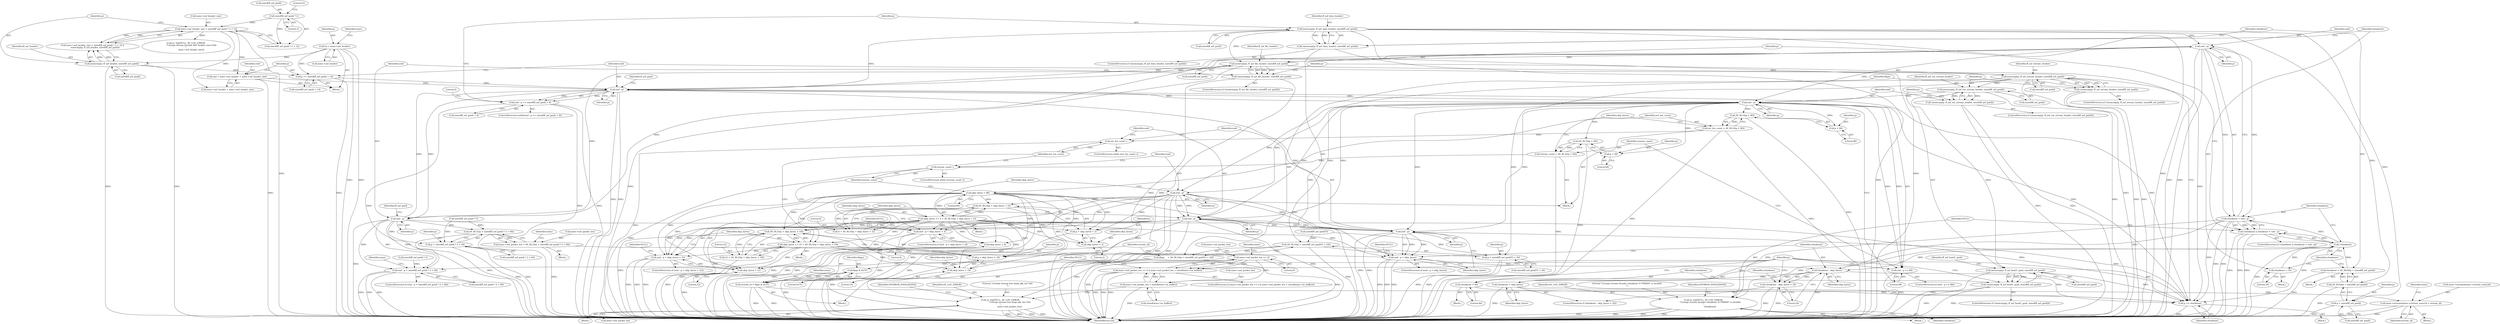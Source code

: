 digraph "0_FFmpeg_cced03dd667a5df6df8fd40d8de0bff477ee02e8@API" {
"1000175" [label="(Call,memcmp(p, ff_asf_data_header, sizeof(ff_asf_guid)))"];
"1000164" [label="(Call,end - p)"];
"1000375" [label="(Call,end - p)"];
"1000199" [label="(Call,end - p)"];
"1000175" [label="(Call,memcmp(p, ff_asf_data_header, sizeof(ff_asf_guid)))"];
"1000367" [label="(Call,memcmp(p, ff_asf_ext_stream_header, sizeof(ff_asf_guid)))"];
"1000271" [label="(Call,memcmp(p, ff_asf_stream_header, sizeof(ff_asf_guid)))"];
"1000212" [label="(Call,memcmp(p, ff_asf_file_header, sizeof(ff_asf_guid)))"];
"1000220" [label="(Call,end - p)"];
"1000458" [label="(Call,end - p)"];
"1000404" [label="(Call,end - p)"];
"1000433" [label="(Call,end - p)"];
"1000147" [label="(Call,end = mms->asf_header + mms->asf_header_size)"];
"1000122" [label="(Call,mms->asf_header_size < sizeof(ff_asf_guid) * 2 + 22)"];
"1000127" [label="(Call,sizeof(ff_asf_guid) * 2)"];
"1000156" [label="(Call,p += sizeof(ff_asf_guid) + 14)"];
"1000107" [label="(Call,*p = mms->asf_header)"];
"1000132" [label="(Call,memcmp(p, ff_asf_header, sizeof(ff_asf_guid)))"];
"1000490" [label="(Call,p += chunksize)"];
"1000471" [label="(Call,chunksize - skip_bytes)"];
"1000195" [label="(Call,!chunksize)"];
"1000181" [label="(Call,chunksize = 50)"];
"1000186" [label="(Call,chunksize = AV_RL64(p + sizeof(ff_asf_guid)))"];
"1000188" [label="(Call,AV_RL64(p + sizeof(ff_asf_guid)))"];
"1000197" [label="(Call,chunksize > end - p)"];
"1000457" [label="(Call,end - p < skip_bytes)"];
"1000395" [label="(Call,skip_bytes = 88)"];
"1000446" [label="(Call,skip_bytes += 22 + AV_RL32(p + skip_bytes + 18))"];
"1000450" [label="(Call,AV_RL32(p + skip_bytes + 18))"];
"1000417" [label="(Call,skip_bytes += 4 + AV_RL16(p + skip_bytes + 2))"];
"1000421" [label="(Call,AV_RL16(p + skip_bytes + 2))"];
"1000487" [label="(Call,chunksize = 46)"];
"1000475" [label="(Call,chunksize = skip_bytes)"];
"1000481" [label="(Call,memcmp(p, ff_asf_head1_guid, sizeof(ff_asf_guid)))"];
"1000174" [label="(Call,!memcmp(p, ff_asf_data_header, sizeof(ff_asf_guid)))"];
"1000194" [label="(Call,!chunksize || chunksize > end - p)"];
"1000203" [label="(Call,av_log(NULL, AV_LOG_ERROR,\n                   \"Corrupt stream (header chunksize %\"PRId64\" is invalid)\n\",\n                   chunksize))"];
"1000470" [label="(Call,chunksize - skip_bytes > 24)"];
"1000163" [label="(Call,end - p >= sizeof(ff_asf_guid) + 8)"];
"1000189" [label="(Call,p + sizeof(ff_asf_guid))"];
"1000211" [label="(Call,!memcmp(p, ff_asf_file_header, sizeof(ff_asf_guid)))"];
"1000219" [label="(Call,end - p > sizeof(ff_asf_guid) * 2 + 68)"];
"1000234" [label="(Call,AV_RL32(p + sizeof(ff_asf_guid) * 2 + 64))"];
"1000230" [label="(Call,mms->asf_packet_len = AV_RL32(p + sizeof(ff_asf_guid) * 2 + 64))"];
"1000245" [label="(Call,mms->asf_packet_len <= 0)"];
"1000244" [label="(Call,mms->asf_packet_len <= 0 || mms->asf_packet_len > sizeof(mms->in_buffer))"];
"1000250" [label="(Call,mms->asf_packet_len > sizeof(mms->in_buffer))"];
"1000259" [label="(Call,av_log(NULL, AV_LOG_ERROR,\n                           \"Corrupt stream (too large pkt_len %d)\n\",\n                           mms->asf_packet_len))"];
"1000235" [label="(Call,p + sizeof(ff_asf_guid) * 2 + 64)"];
"1000270" [label="(Call,!memcmp(p, ff_asf_stream_header, sizeof(ff_asf_guid)))"];
"1000279" [label="(Call,AV_RL16(p + sizeof(ff_asf_guid)*3 + 24))"];
"1000277" [label="(Call,flags     = AV_RL16(p + sizeof(ff_asf_guid)*3 + 24))"];
"1000290" [label="(Call,flags & 0x7F)"];
"1000288" [label="(Call,stream_id = flags & 0x7F)"];
"1000341" [label="(Call,mms->streams[mms->stream_num].id = stream_id)"];
"1000280" [label="(Call,p + sizeof(ff_asf_guid)*3 + 24)"];
"1000366" [label="(Call,!memcmp(p, ff_asf_ext_stream_header, sizeof(ff_asf_guid)))"];
"1000374" [label="(Call,end - p >= 88)"];
"1000383" [label="(Call,AV_RL16(p + 84))"];
"1000381" [label="(Call,stream_count = AV_RL16(p + 84))"];
"1000399" [label="(Call,stream_count--)"];
"1000384" [label="(Call,p + 84)"];
"1000390" [label="(Call,AV_RL16(p + 86))"];
"1000388" [label="(Call,ext_len_count = AV_RL16(p + 86))"];
"1000428" [label="(Call,ext_len_count--)"];
"1000391" [label="(Call,p + 86)"];
"1000403" [label="(Call,end - p < skip_bytes + 4)"];
"1000407" [label="(Call,skip_bytes + 4)"];
"1000422" [label="(Call,p + skip_bytes + 2)"];
"1000424" [label="(Call,skip_bytes + 2)"];
"1000432" [label="(Call,end - p < skip_bytes + 22)"];
"1000436" [label="(Call,skip_bytes + 22)"];
"1000448" [label="(Call,22 + AV_RL32(p + skip_bytes + 18))"];
"1000451" [label="(Call,p + skip_bytes + 18)"];
"1000453" [label="(Call,skip_bytes + 18)"];
"1000419" [label="(Call,4 + AV_RL16(p + skip_bytes + 2))"];
"1000480" [label="(Call,!memcmp(p, ff_asf_head1_guid, sizeof(ff_asf_guid)))"];
"1000292" [label="(Literal,0x7F)"];
"1000182" [label="(Identifier,chunksize)"];
"1000385" [label="(Identifier,p)"];
"1000486" [label="(Block,)"];
"1000243" [label="(ControlStructure,if (mms->asf_packet_len <= 0 || mms->asf_packet_len > sizeof(mms->in_buffer)))"];
"1000128" [label="(Call,sizeof(ff_asf_guid))"];
"1000220" [label="(Call,end - p)"];
"1000464" [label="(Identifier,NULL)"];
"1000258" [label="(Block,)"];
"1000186" [label="(Call,chunksize = AV_RL64(p + sizeof(ff_asf_guid)))"];
"1000273" [label="(Identifier,ff_asf_stream_header)"];
"1000232" [label="(Identifier,mms)"];
"1000422" [label="(Call,p + skip_bytes + 2)"];
"1000212" [label="(Call,memcmp(p, ff_asf_file_header, sizeof(ff_asf_guid)))"];
"1000270" [label="(Call,!memcmp(p, ff_asf_stream_header, sizeof(ff_asf_guid)))"];
"1000386" [label="(Literal,84)"];
"1000487" [label="(Call,chunksize = 46)"];
"1000373" [label="(ControlStructure,if (end - p >= 88))"];
"1000381" [label="(Call,stream_count = AV_RL16(p + 84))"];
"1000117" [label="(Identifier,mms)"];
"1000213" [label="(Identifier,p)"];
"1000277" [label="(Call,flags     = AV_RL16(p + sizeof(ff_asf_guid)*3 + 24))"];
"1000181" [label="(Call,chunksize = 50)"];
"1000210" [label="(ControlStructure,if (!memcmp(p, ff_asf_file_header, sizeof(ff_asf_guid))))"];
"1000219" [label="(Call,end - p > sizeof(ff_asf_guid) * 2 + 68)"];
"1000156" [label="(Call,p += sizeof(ff_asf_guid) + 14)"];
"1000271" [label="(Call,memcmp(p, ff_asf_stream_header, sizeof(ff_asf_guid)))"];
"1000290" [label="(Call,flags & 0x7F)"];
"1000494" [label="(Literal,0)"];
"1000479" [label="(ControlStructure,if (!memcmp(p, ff_asf_head1_guid, sizeof(ff_asf_guid))))"];
"1000390" [label="(Call,AV_RL16(p + 86))"];
"1000404" [label="(Call,end - p)"];
"1000211" [label="(Call,!memcmp(p, ff_asf_file_header, sizeof(ff_asf_guid)))"];
"1000460" [label="(Identifier,p)"];
"1000441" [label="(Identifier,NULL)"];
"1000178" [label="(Call,sizeof(ff_asf_guid))"];
"1000402" [label="(ControlStructure,if (end - p < skip_bytes + 4))"];
"1000461" [label="(Identifier,skip_bytes)"];
"1000162" [label="(ControlStructure,while(end - p >= sizeof(ff_asf_guid) + 8))"];
"1000470" [label="(Call,chunksize - skip_bytes > 24)"];
"1000426" [label="(Literal,2)"];
"1000195" [label="(Call,!chunksize)"];
"1000454" [label="(Identifier,skip_bytes)"];
"1000176" [label="(Identifier,p)"];
"1000132" [label="(Call,memcmp(p, ff_asf_header, sizeof(ff_asf_guid)))"];
"1000447" [label="(Identifier,skip_bytes)"];
"1000234" [label="(Call,AV_RL32(p + sizeof(ff_asf_guid) * 2 + 64))"];
"1000209" [label="(Identifier,AVERROR_INVALIDDATA)"];
"1000431" [label="(ControlStructure,if (end - p < skip_bytes + 22))"];
"1000395" [label="(Call,skip_bytes = 88)"];
"1000484" [label="(Call,sizeof(ff_asf_guid))"];
"1000379" [label="(Block,)"];
"1000236" [label="(Identifier,p)"];
"1000123" [label="(Call,mms->asf_header_size)"];
"1000456" [label="(ControlStructure,if (end - p < skip_bytes))"];
"1000126" [label="(Call,sizeof(ff_asf_guid) * 2 + 22)"];
"1000247" [label="(Identifier,mms)"];
"1000495" [label="(MethodReturn,int)"];
"1000401" [label="(Block,)"];
"1000473" [label="(Identifier,skip_bytes)"];
"1000177" [label="(Identifier,ff_asf_data_header)"];
"1000367" [label="(Call,memcmp(p, ff_asf_ext_stream_header, sizeof(ff_asf_guid)))"];
"1000446" [label="(Call,skip_bytes += 22 + AV_RL32(p + skip_bytes + 18))"];
"1000252" [label="(Identifier,mms)"];
"1000291" [label="(Identifier,flags)"];
"1000167" [label="(Call,sizeof(ff_asf_guid) + 8)"];
"1000297" [label="(Identifier,mms)"];
"1000215" [label="(Call,sizeof(ff_asf_guid))"];
"1000483" [label="(Identifier,ff_asf_head1_guid)"];
"1000398" [label="(ControlStructure,while (stream_count--))"];
"1000205" [label="(Identifier,AV_LOG_ERROR)"];
"1000206" [label="(Literal,\"Corrupt stream (header chunksize %\"PRId64\" is invalid)\n\")"];
"1000458" [label="(Call,end - p)"];
"1000109" [label="(Call,mms->asf_header)"];
"1000171" [label="(Block,)"];
"1000189" [label="(Call,p + sizeof(ff_asf_guid))"];
"1000453" [label="(Call,skip_bytes + 18)"];
"1000251" [label="(Call,mms->asf_packet_len)"];
"1000432" [label="(Call,end - p < skip_bytes + 22)"];
"1000406" [label="(Identifier,p)"];
"1000164" [label="(Call,end - p)"];
"1000457" [label="(Call,end - p < skip_bytes)"];
"1000169" [label="(Identifier,ff_asf_guid)"];
"1000492" [label="(Identifier,chunksize)"];
"1000200" [label="(Identifier,end)"];
"1000488" [label="(Identifier,chunksize)"];
"1000477" [label="(Identifier,skip_bytes)"];
"1000245" [label="(Call,mms->asf_packet_len <= 0)"];
"1000375" [label="(Call,end - p)"];
"1000452" [label="(Identifier,p)"];
"1000341" [label="(Call,mms->streams[mms->stream_num].id = stream_id)"];
"1000489" [label="(Literal,46)"];
"1000433" [label="(Call,end - p)"];
"1000423" [label="(Identifier,p)"];
"1000451" [label="(Call,p + skip_bytes + 18)"];
"1000407" [label="(Call,skip_bytes + 4)"];
"1000428" [label="(Call,ext_len_count--)"];
"1000149" [label="(Call,mms->asf_header + mms->asf_header_size)"];
"1000400" [label="(Identifier,stream_count)"];
"1000244" [label="(Call,mms->asf_packet_len <= 0 || mms->asf_packet_len > sizeof(mms->in_buffer))"];
"1000383" [label="(Call,AV_RL16(p + 84))"];
"1000272" [label="(Identifier,p)"];
"1000226" [label="(Identifier,ff_asf_guid)"];
"1000263" [label="(Call,mms->asf_packet_len)"];
"1000365" [label="(ControlStructure,if (!memcmp(p, ff_asf_ext_stream_header, sizeof(ff_asf_guid))))"];
"1000288" [label="(Call,stream_id = flags & 0x7F)"];
"1000438" [label="(Literal,22)"];
"1000260" [label="(Identifier,NULL)"];
"1000231" [label="(Call,mms->asf_packet_len)"];
"1000405" [label="(Identifier,end)"];
"1000378" [label="(Literal,88)"];
"1000351" [label="(Identifier,stream_id)"];
"1000425" [label="(Identifier,skip_bytes)"];
"1000436" [label="(Call,skip_bytes + 22)"];
"1000279" [label="(Call,AV_RL16(p + sizeof(ff_asf_guid)*3 + 24))"];
"1000482" [label="(Identifier,p)"];
"1000175" [label="(Call,memcmp(p, ff_asf_data_header, sizeof(ff_asf_guid)))"];
"1000370" [label="(Call,sizeof(ff_asf_guid))"];
"1000250" [label="(Call,mms->asf_packet_len > sizeof(mms->in_buffer))"];
"1000437" [label="(Identifier,skip_bytes)"];
"1000224" [label="(Call,sizeof(ff_asf_guid) * 2)"];
"1000490" [label="(Call,p += chunksize)"];
"1000427" [label="(ControlStructure,while (ext_len_count--))"];
"1000491" [label="(Identifier,p)"];
"1000475" [label="(Call,chunksize = skip_bytes)"];
"1000122" [label="(Call,mms->asf_header_size < sizeof(ff_asf_guid) * 2 + 22)"];
"1000281" [label="(Identifier,p)"];
"1000130" [label="(Literal,2)"];
"1000222" [label="(Identifier,p)"];
"1000448" [label="(Call,22 + AV_RL32(p + skip_bytes + 18))"];
"1000249" [label="(Literal,0)"];
"1000157" [label="(Identifier,p)"];
"1000204" [label="(Identifier,NULL)"];
"1000190" [label="(Identifier,p)"];
"1000474" [label="(Literal,24)"];
"1000480" [label="(Call,!memcmp(p, ff_asf_head1_guid, sizeof(ff_asf_guid)))"];
"1000148" [label="(Identifier,end)"];
"1000147" [label="(Call,end = mms->asf_header + mms->asf_header_size)"];
"1000108" [label="(Identifier,p)"];
"1000289" [label="(Identifier,stream_id)"];
"1000354" [label="(Identifier,mms)"];
"1000449" [label="(Literal,22)"];
"1000230" [label="(Call,mms->asf_packet_len = AV_RL32(p + sizeof(ff_asf_guid) * 2 + 64))"];
"1000376" [label="(Identifier,end)"];
"1000183" [label="(Literal,50)"];
"1000393" [label="(Literal,86)"];
"1000409" [label="(Literal,4)"];
"1000133" [label="(Identifier,p)"];
"1000131" [label="(Literal,22)"];
"1000107" [label="(Call,*p = mms->asf_header)"];
"1000127" [label="(Call,sizeof(ff_asf_guid) * 2)"];
"1000421" [label="(Call,AV_RL16(p + skip_bytes + 2))"];
"1000476" [label="(Identifier,chunksize)"];
"1000282" [label="(Call,sizeof(ff_asf_guid)*3 + 24)"];
"1000269" [label="(ControlStructure,if (!memcmp(p, ff_asf_stream_header, sizeof(ff_asf_guid))))"];
"1000283" [label="(Call,sizeof(ff_asf_guid)*3)"];
"1000368" [label="(Identifier,p)"];
"1000274" [label="(Call,sizeof(ff_asf_guid))"];
"1000280" [label="(Call,p + sizeof(ff_asf_guid)*3 + 24)"];
"1000174" [label="(Call,!memcmp(p, ff_asf_data_header, sizeof(ff_asf_guid)))"];
"1000408" [label="(Identifier,skip_bytes)"];
"1000134" [label="(Identifier,ff_asf_header)"];
"1000276" [label="(Block,)"];
"1000420" [label="(Literal,4)"];
"1000417" [label="(Call,skip_bytes += 4 + AV_RL16(p + skip_bytes + 2))"];
"1000105" [label="(Block,)"];
"1000259" [label="(Call,av_log(NULL, AV_LOG_ERROR,\n                           \"Corrupt stream (too large pkt_len %d)\n\",\n                           mms->asf_packet_len))"];
"1000158" [label="(Call,sizeof(ff_asf_guid) + 14)"];
"1000262" [label="(Literal,\"Corrupt stream (too large pkt_len %d)\n\")"];
"1000403" [label="(Call,end - p < skip_bytes + 4)"];
"1000389" [label="(Identifier,ext_len_count)"];
"1000121" [label="(Call,mms->asf_header_size < sizeof(ff_asf_guid) * 2 + 22 ||\n        memcmp(p, ff_asf_header, sizeof(ff_asf_guid)))"];
"1000384" [label="(Call,p + 84)"];
"1000342" [label="(Call,mms->streams[mms->stream_num].id)"];
"1000392" [label="(Identifier,p)"];
"1000369" [label="(Identifier,ff_asf_ext_stream_header)"];
"1000254" [label="(Call,sizeof(mms->in_buffer))"];
"1000481" [label="(Call,memcmp(p, ff_asf_head1_guid, sizeof(ff_asf_guid)))"];
"1000278" [label="(Identifier,flags)"];
"1000197" [label="(Call,chunksize > end - p)"];
"1000166" [label="(Identifier,p)"];
"1000388" [label="(Call,ext_len_count = AV_RL16(p + 86))"];
"1000188" [label="(Call,AV_RL64(p + sizeof(ff_asf_guid)))"];
"1000382" [label="(Identifier,stream_count)"];
"1000198" [label="(Identifier,chunksize)"];
"1000196" [label="(Identifier,chunksize)"];
"1000374" [label="(Call,end - p >= 88)"];
"1000221" [label="(Identifier,end)"];
"1000246" [label="(Call,mms->asf_packet_len)"];
"1000267" [label="(Identifier,AVERROR_INVALIDDATA)"];
"1000191" [label="(Call,sizeof(ff_asf_guid))"];
"1000424" [label="(Call,skip_bytes + 2)"];
"1000223" [label="(Call,sizeof(ff_asf_guid) * 2 + 68)"];
"1000194" [label="(Call,!chunksize || chunksize > end - p)"];
"1000180" [label="(Block,)"];
"1000165" [label="(Identifier,end)"];
"1000471" [label="(Call,chunksize - skip_bytes)"];
"1000418" [label="(Identifier,skip_bytes)"];
"1000138" [label="(Call,av_log(NULL, AV_LOG_ERROR,\n               \"Corrupt stream (invalid ASF header, size=%d)\n\",\n               mms->asf_header_size))"];
"1000214" [label="(Identifier,ff_asf_file_header)"];
"1000135" [label="(Call,sizeof(ff_asf_guid))"];
"1000203" [label="(Call,av_log(NULL, AV_LOG_ERROR,\n                   \"Corrupt stream (header chunksize %\"PRId64\" is invalid)\n\",\n                   chunksize))"];
"1000391" [label="(Call,p + 86)"];
"1000312" [label="(Block,)"];
"1000419" [label="(Call,4 + AV_RL16(p + skip_bytes + 2))"];
"1000396" [label="(Identifier,skip_bytes)"];
"1000237" [label="(Call,sizeof(ff_asf_guid) * 2 + 64)"];
"1000229" [label="(Block,)"];
"1000472" [label="(Identifier,chunksize)"];
"1000207" [label="(Identifier,chunksize)"];
"1000187" [label="(Identifier,chunksize)"];
"1000377" [label="(Identifier,p)"];
"1000429" [label="(Identifier,ext_len_count)"];
"1000163" [label="(Call,end - p >= sizeof(ff_asf_guid) + 8)"];
"1000235" [label="(Call,p + sizeof(ff_asf_guid) * 2 + 64)"];
"1000397" [label="(Literal,88)"];
"1000202" [label="(Block,)"];
"1000238" [label="(Call,sizeof(ff_asf_guid) * 2)"];
"1000434" [label="(Identifier,end)"];
"1000201" [label="(Identifier,p)"];
"1000450" [label="(Call,AV_RL32(p + skip_bytes + 18))"];
"1000399" [label="(Call,stream_count--)"];
"1000430" [label="(Block,)"];
"1000261" [label="(Identifier,AV_LOG_ERROR)"];
"1000469" [label="(ControlStructure,if (chunksize - skip_bytes > 24))"];
"1000412" [label="(Identifier,NULL)"];
"1000173" [label="(ControlStructure,if (!memcmp(p, ff_asf_data_header, sizeof(ff_asf_guid))))"];
"1000218" [label="(ControlStructure,if (end - p > sizeof(ff_asf_guid) * 2 + 68))"];
"1000455" [label="(Literal,18)"];
"1000459" [label="(Identifier,end)"];
"1000185" [label="(Block,)"];
"1000199" [label="(Call,end - p)"];
"1000193" [label="(ControlStructure,if (!chunksize || chunksize > end - p))"];
"1000435" [label="(Identifier,p)"];
"1000366" [label="(Call,!memcmp(p, ff_asf_ext_stream_header, sizeof(ff_asf_guid)))"];
"1000175" -> "1000174"  [label="AST: "];
"1000175" -> "1000178"  [label="CFG: "];
"1000176" -> "1000175"  [label="AST: "];
"1000177" -> "1000175"  [label="AST: "];
"1000178" -> "1000175"  [label="AST: "];
"1000174" -> "1000175"  [label="CFG: "];
"1000175" -> "1000495"  [label="DDG: "];
"1000175" -> "1000495"  [label="DDG: "];
"1000175" -> "1000174"  [label="DDG: "];
"1000175" -> "1000174"  [label="DDG: "];
"1000164" -> "1000175"  [label="DDG: "];
"1000175" -> "1000188"  [label="DDG: "];
"1000175" -> "1000189"  [label="DDG: "];
"1000175" -> "1000199"  [label="DDG: "];
"1000175" -> "1000212"  [label="DDG: "];
"1000164" -> "1000163"  [label="AST: "];
"1000164" -> "1000166"  [label="CFG: "];
"1000165" -> "1000164"  [label="AST: "];
"1000166" -> "1000164"  [label="AST: "];
"1000169" -> "1000164"  [label="CFG: "];
"1000164" -> "1000495"  [label="DDG: "];
"1000164" -> "1000495"  [label="DDG: "];
"1000164" -> "1000163"  [label="DDG: "];
"1000164" -> "1000163"  [label="DDG: "];
"1000375" -> "1000164"  [label="DDG: "];
"1000220" -> "1000164"  [label="DDG: "];
"1000458" -> "1000164"  [label="DDG: "];
"1000199" -> "1000164"  [label="DDG: "];
"1000147" -> "1000164"  [label="DDG: "];
"1000156" -> "1000164"  [label="DDG: "];
"1000490" -> "1000164"  [label="DDG: "];
"1000164" -> "1000199"  [label="DDG: "];
"1000164" -> "1000220"  [label="DDG: "];
"1000164" -> "1000375"  [label="DDG: "];
"1000375" -> "1000374"  [label="AST: "];
"1000375" -> "1000377"  [label="CFG: "];
"1000376" -> "1000375"  [label="AST: "];
"1000377" -> "1000375"  [label="AST: "];
"1000378" -> "1000375"  [label="CFG: "];
"1000375" -> "1000374"  [label="DDG: "];
"1000375" -> "1000374"  [label="DDG: "];
"1000199" -> "1000375"  [label="DDG: "];
"1000367" -> "1000375"  [label="DDG: "];
"1000375" -> "1000383"  [label="DDG: "];
"1000375" -> "1000384"  [label="DDG: "];
"1000375" -> "1000390"  [label="DDG: "];
"1000375" -> "1000391"  [label="DDG: "];
"1000375" -> "1000404"  [label="DDG: "];
"1000375" -> "1000404"  [label="DDG: "];
"1000375" -> "1000433"  [label="DDG: "];
"1000375" -> "1000433"  [label="DDG: "];
"1000375" -> "1000458"  [label="DDG: "];
"1000375" -> "1000458"  [label="DDG: "];
"1000375" -> "1000490"  [label="DDG: "];
"1000199" -> "1000197"  [label="AST: "];
"1000199" -> "1000201"  [label="CFG: "];
"1000200" -> "1000199"  [label="AST: "];
"1000201" -> "1000199"  [label="AST: "];
"1000197" -> "1000199"  [label="CFG: "];
"1000199" -> "1000495"  [label="DDG: "];
"1000199" -> "1000495"  [label="DDG: "];
"1000199" -> "1000197"  [label="DDG: "];
"1000199" -> "1000197"  [label="DDG: "];
"1000199" -> "1000212"  [label="DDG: "];
"1000199" -> "1000220"  [label="DDG: "];
"1000367" -> "1000366"  [label="AST: "];
"1000367" -> "1000370"  [label="CFG: "];
"1000368" -> "1000367"  [label="AST: "];
"1000369" -> "1000367"  [label="AST: "];
"1000370" -> "1000367"  [label="AST: "];
"1000366" -> "1000367"  [label="CFG: "];
"1000367" -> "1000495"  [label="DDG: "];
"1000367" -> "1000366"  [label="DDG: "];
"1000367" -> "1000366"  [label="DDG: "];
"1000271" -> "1000367"  [label="DDG: "];
"1000367" -> "1000481"  [label="DDG: "];
"1000271" -> "1000270"  [label="AST: "];
"1000271" -> "1000274"  [label="CFG: "];
"1000272" -> "1000271"  [label="AST: "];
"1000273" -> "1000271"  [label="AST: "];
"1000274" -> "1000271"  [label="AST: "];
"1000270" -> "1000271"  [label="CFG: "];
"1000271" -> "1000495"  [label="DDG: "];
"1000271" -> "1000270"  [label="DDG: "];
"1000271" -> "1000270"  [label="DDG: "];
"1000212" -> "1000271"  [label="DDG: "];
"1000271" -> "1000279"  [label="DDG: "];
"1000271" -> "1000280"  [label="DDG: "];
"1000271" -> "1000490"  [label="DDG: "];
"1000212" -> "1000211"  [label="AST: "];
"1000212" -> "1000215"  [label="CFG: "];
"1000213" -> "1000212"  [label="AST: "];
"1000214" -> "1000212"  [label="AST: "];
"1000215" -> "1000212"  [label="AST: "];
"1000211" -> "1000212"  [label="CFG: "];
"1000212" -> "1000495"  [label="DDG: "];
"1000212" -> "1000211"  [label="DDG: "];
"1000212" -> "1000211"  [label="DDG: "];
"1000212" -> "1000220"  [label="DDG: "];
"1000220" -> "1000219"  [label="AST: "];
"1000220" -> "1000222"  [label="CFG: "];
"1000221" -> "1000220"  [label="AST: "];
"1000222" -> "1000220"  [label="AST: "];
"1000226" -> "1000220"  [label="CFG: "];
"1000220" -> "1000495"  [label="DDG: "];
"1000220" -> "1000219"  [label="DDG: "];
"1000220" -> "1000219"  [label="DDG: "];
"1000220" -> "1000234"  [label="DDG: "];
"1000220" -> "1000235"  [label="DDG: "];
"1000220" -> "1000490"  [label="DDG: "];
"1000458" -> "1000457"  [label="AST: "];
"1000458" -> "1000460"  [label="CFG: "];
"1000459" -> "1000458"  [label="AST: "];
"1000460" -> "1000458"  [label="AST: "];
"1000461" -> "1000458"  [label="CFG: "];
"1000458" -> "1000495"  [label="DDG: "];
"1000458" -> "1000495"  [label="DDG: "];
"1000458" -> "1000457"  [label="DDG: "];
"1000458" -> "1000457"  [label="DDG: "];
"1000404" -> "1000458"  [label="DDG: "];
"1000404" -> "1000458"  [label="DDG: "];
"1000433" -> "1000458"  [label="DDG: "];
"1000433" -> "1000458"  [label="DDG: "];
"1000458" -> "1000490"  [label="DDG: "];
"1000404" -> "1000403"  [label="AST: "];
"1000404" -> "1000406"  [label="CFG: "];
"1000405" -> "1000404"  [label="AST: "];
"1000406" -> "1000404"  [label="AST: "];
"1000408" -> "1000404"  [label="CFG: "];
"1000404" -> "1000495"  [label="DDG: "];
"1000404" -> "1000495"  [label="DDG: "];
"1000404" -> "1000403"  [label="DDG: "];
"1000404" -> "1000403"  [label="DDG: "];
"1000404" -> "1000421"  [label="DDG: "];
"1000404" -> "1000422"  [label="DDG: "];
"1000404" -> "1000433"  [label="DDG: "];
"1000404" -> "1000433"  [label="DDG: "];
"1000433" -> "1000432"  [label="AST: "];
"1000433" -> "1000435"  [label="CFG: "];
"1000434" -> "1000433"  [label="AST: "];
"1000435" -> "1000433"  [label="AST: "];
"1000437" -> "1000433"  [label="CFG: "];
"1000433" -> "1000495"  [label="DDG: "];
"1000433" -> "1000495"  [label="DDG: "];
"1000433" -> "1000432"  [label="DDG: "];
"1000433" -> "1000432"  [label="DDG: "];
"1000433" -> "1000450"  [label="DDG: "];
"1000433" -> "1000451"  [label="DDG: "];
"1000147" -> "1000105"  [label="AST: "];
"1000147" -> "1000149"  [label="CFG: "];
"1000148" -> "1000147"  [label="AST: "];
"1000149" -> "1000147"  [label="AST: "];
"1000157" -> "1000147"  [label="CFG: "];
"1000147" -> "1000495"  [label="DDG: "];
"1000122" -> "1000147"  [label="DDG: "];
"1000122" -> "1000121"  [label="AST: "];
"1000122" -> "1000126"  [label="CFG: "];
"1000123" -> "1000122"  [label="AST: "];
"1000126" -> "1000122"  [label="AST: "];
"1000133" -> "1000122"  [label="CFG: "];
"1000121" -> "1000122"  [label="CFG: "];
"1000122" -> "1000495"  [label="DDG: "];
"1000122" -> "1000121"  [label="DDG: "];
"1000122" -> "1000121"  [label="DDG: "];
"1000127" -> "1000122"  [label="DDG: "];
"1000122" -> "1000138"  [label="DDG: "];
"1000122" -> "1000149"  [label="DDG: "];
"1000127" -> "1000126"  [label="AST: "];
"1000127" -> "1000130"  [label="CFG: "];
"1000128" -> "1000127"  [label="AST: "];
"1000130" -> "1000127"  [label="AST: "];
"1000131" -> "1000127"  [label="CFG: "];
"1000127" -> "1000126"  [label="DDG: "];
"1000156" -> "1000105"  [label="AST: "];
"1000156" -> "1000158"  [label="CFG: "];
"1000157" -> "1000156"  [label="AST: "];
"1000158" -> "1000156"  [label="AST: "];
"1000165" -> "1000156"  [label="CFG: "];
"1000156" -> "1000495"  [label="DDG: "];
"1000107" -> "1000156"  [label="DDG: "];
"1000132" -> "1000156"  [label="DDG: "];
"1000107" -> "1000105"  [label="AST: "];
"1000107" -> "1000109"  [label="CFG: "];
"1000108" -> "1000107"  [label="AST: "];
"1000109" -> "1000107"  [label="AST: "];
"1000117" -> "1000107"  [label="CFG: "];
"1000107" -> "1000495"  [label="DDG: "];
"1000107" -> "1000495"  [label="DDG: "];
"1000107" -> "1000132"  [label="DDG: "];
"1000132" -> "1000121"  [label="AST: "];
"1000132" -> "1000135"  [label="CFG: "];
"1000133" -> "1000132"  [label="AST: "];
"1000134" -> "1000132"  [label="AST: "];
"1000135" -> "1000132"  [label="AST: "];
"1000121" -> "1000132"  [label="CFG: "];
"1000132" -> "1000495"  [label="DDG: "];
"1000132" -> "1000495"  [label="DDG: "];
"1000132" -> "1000121"  [label="DDG: "];
"1000132" -> "1000121"  [label="DDG: "];
"1000490" -> "1000171"  [label="AST: "];
"1000490" -> "1000492"  [label="CFG: "];
"1000491" -> "1000490"  [label="AST: "];
"1000492" -> "1000490"  [label="AST: "];
"1000165" -> "1000490"  [label="CFG: "];
"1000490" -> "1000495"  [label="DDG: "];
"1000471" -> "1000490"  [label="DDG: "];
"1000487" -> "1000490"  [label="DDG: "];
"1000475" -> "1000490"  [label="DDG: "];
"1000195" -> "1000490"  [label="DDG: "];
"1000197" -> "1000490"  [label="DDG: "];
"1000481" -> "1000490"  [label="DDG: "];
"1000471" -> "1000470"  [label="AST: "];
"1000471" -> "1000473"  [label="CFG: "];
"1000472" -> "1000471"  [label="AST: "];
"1000473" -> "1000471"  [label="AST: "];
"1000474" -> "1000471"  [label="CFG: "];
"1000471" -> "1000495"  [label="DDG: "];
"1000471" -> "1000470"  [label="DDG: "];
"1000471" -> "1000470"  [label="DDG: "];
"1000195" -> "1000471"  [label="DDG: "];
"1000197" -> "1000471"  [label="DDG: "];
"1000457" -> "1000471"  [label="DDG: "];
"1000471" -> "1000475"  [label="DDG: "];
"1000195" -> "1000194"  [label="AST: "];
"1000195" -> "1000196"  [label="CFG: "];
"1000196" -> "1000195"  [label="AST: "];
"1000198" -> "1000195"  [label="CFG: "];
"1000194" -> "1000195"  [label="CFG: "];
"1000195" -> "1000495"  [label="DDG: "];
"1000195" -> "1000194"  [label="DDG: "];
"1000181" -> "1000195"  [label="DDG: "];
"1000186" -> "1000195"  [label="DDG: "];
"1000195" -> "1000197"  [label="DDG: "];
"1000195" -> "1000203"  [label="DDG: "];
"1000181" -> "1000180"  [label="AST: "];
"1000181" -> "1000183"  [label="CFG: "];
"1000182" -> "1000181"  [label="AST: "];
"1000183" -> "1000181"  [label="AST: "];
"1000196" -> "1000181"  [label="CFG: "];
"1000186" -> "1000185"  [label="AST: "];
"1000186" -> "1000188"  [label="CFG: "];
"1000187" -> "1000186"  [label="AST: "];
"1000188" -> "1000186"  [label="AST: "];
"1000196" -> "1000186"  [label="CFG: "];
"1000186" -> "1000495"  [label="DDG: "];
"1000188" -> "1000186"  [label="DDG: "];
"1000188" -> "1000189"  [label="CFG: "];
"1000189" -> "1000188"  [label="AST: "];
"1000188" -> "1000495"  [label="DDG: "];
"1000197" -> "1000194"  [label="AST: "];
"1000198" -> "1000197"  [label="AST: "];
"1000194" -> "1000197"  [label="CFG: "];
"1000197" -> "1000495"  [label="DDG: "];
"1000197" -> "1000495"  [label="DDG: "];
"1000197" -> "1000194"  [label="DDG: "];
"1000197" -> "1000194"  [label="DDG: "];
"1000197" -> "1000203"  [label="DDG: "];
"1000457" -> "1000456"  [label="AST: "];
"1000457" -> "1000461"  [label="CFG: "];
"1000461" -> "1000457"  [label="AST: "];
"1000464" -> "1000457"  [label="CFG: "];
"1000472" -> "1000457"  [label="CFG: "];
"1000457" -> "1000495"  [label="DDG: "];
"1000457" -> "1000495"  [label="DDG: "];
"1000457" -> "1000495"  [label="DDG: "];
"1000395" -> "1000457"  [label="DDG: "];
"1000446" -> "1000457"  [label="DDG: "];
"1000417" -> "1000457"  [label="DDG: "];
"1000395" -> "1000379"  [label="AST: "];
"1000395" -> "1000397"  [label="CFG: "];
"1000396" -> "1000395"  [label="AST: "];
"1000397" -> "1000395"  [label="AST: "];
"1000400" -> "1000395"  [label="CFG: "];
"1000395" -> "1000403"  [label="DDG: "];
"1000395" -> "1000407"  [label="DDG: "];
"1000395" -> "1000417"  [label="DDG: "];
"1000395" -> "1000421"  [label="DDG: "];
"1000395" -> "1000422"  [label="DDG: "];
"1000395" -> "1000424"  [label="DDG: "];
"1000395" -> "1000432"  [label="DDG: "];
"1000395" -> "1000436"  [label="DDG: "];
"1000395" -> "1000446"  [label="DDG: "];
"1000395" -> "1000450"  [label="DDG: "];
"1000395" -> "1000451"  [label="DDG: "];
"1000395" -> "1000453"  [label="DDG: "];
"1000446" -> "1000430"  [label="AST: "];
"1000446" -> "1000448"  [label="CFG: "];
"1000447" -> "1000446"  [label="AST: "];
"1000448" -> "1000446"  [label="AST: "];
"1000429" -> "1000446"  [label="CFG: "];
"1000446" -> "1000495"  [label="DDG: "];
"1000446" -> "1000432"  [label="DDG: "];
"1000446" -> "1000436"  [label="DDG: "];
"1000450" -> "1000446"  [label="DDG: "];
"1000417" -> "1000446"  [label="DDG: "];
"1000446" -> "1000450"  [label="DDG: "];
"1000446" -> "1000451"  [label="DDG: "];
"1000446" -> "1000453"  [label="DDG: "];
"1000450" -> "1000448"  [label="AST: "];
"1000450" -> "1000451"  [label="CFG: "];
"1000451" -> "1000450"  [label="AST: "];
"1000448" -> "1000450"  [label="CFG: "];
"1000450" -> "1000495"  [label="DDG: "];
"1000450" -> "1000448"  [label="DDG: "];
"1000417" -> "1000450"  [label="DDG: "];
"1000417" -> "1000401"  [label="AST: "];
"1000417" -> "1000419"  [label="CFG: "];
"1000418" -> "1000417"  [label="AST: "];
"1000419" -> "1000417"  [label="AST: "];
"1000400" -> "1000417"  [label="CFG: "];
"1000417" -> "1000495"  [label="DDG: "];
"1000417" -> "1000403"  [label="DDG: "];
"1000417" -> "1000407"  [label="DDG: "];
"1000421" -> "1000417"  [label="DDG: "];
"1000417" -> "1000421"  [label="DDG: "];
"1000417" -> "1000422"  [label="DDG: "];
"1000417" -> "1000424"  [label="DDG: "];
"1000417" -> "1000432"  [label="DDG: "];
"1000417" -> "1000436"  [label="DDG: "];
"1000417" -> "1000451"  [label="DDG: "];
"1000417" -> "1000453"  [label="DDG: "];
"1000421" -> "1000419"  [label="AST: "];
"1000421" -> "1000422"  [label="CFG: "];
"1000422" -> "1000421"  [label="AST: "];
"1000419" -> "1000421"  [label="CFG: "];
"1000421" -> "1000495"  [label="DDG: "];
"1000421" -> "1000419"  [label="DDG: "];
"1000487" -> "1000486"  [label="AST: "];
"1000487" -> "1000489"  [label="CFG: "];
"1000488" -> "1000487"  [label="AST: "];
"1000489" -> "1000487"  [label="AST: "];
"1000491" -> "1000487"  [label="CFG: "];
"1000475" -> "1000469"  [label="AST: "];
"1000475" -> "1000477"  [label="CFG: "];
"1000476" -> "1000475"  [label="AST: "];
"1000477" -> "1000475"  [label="AST: "];
"1000491" -> "1000475"  [label="CFG: "];
"1000475" -> "1000495"  [label="DDG: "];
"1000481" -> "1000480"  [label="AST: "];
"1000481" -> "1000484"  [label="CFG: "];
"1000482" -> "1000481"  [label="AST: "];
"1000483" -> "1000481"  [label="AST: "];
"1000484" -> "1000481"  [label="AST: "];
"1000480" -> "1000481"  [label="CFG: "];
"1000481" -> "1000495"  [label="DDG: "];
"1000481" -> "1000480"  [label="DDG: "];
"1000481" -> "1000480"  [label="DDG: "];
"1000174" -> "1000173"  [label="AST: "];
"1000182" -> "1000174"  [label="CFG: "];
"1000187" -> "1000174"  [label="CFG: "];
"1000174" -> "1000495"  [label="DDG: "];
"1000174" -> "1000495"  [label="DDG: "];
"1000194" -> "1000193"  [label="AST: "];
"1000204" -> "1000194"  [label="CFG: "];
"1000213" -> "1000194"  [label="CFG: "];
"1000194" -> "1000495"  [label="DDG: "];
"1000194" -> "1000495"  [label="DDG: "];
"1000194" -> "1000495"  [label="DDG: "];
"1000203" -> "1000202"  [label="AST: "];
"1000203" -> "1000207"  [label="CFG: "];
"1000204" -> "1000203"  [label="AST: "];
"1000205" -> "1000203"  [label="AST: "];
"1000206" -> "1000203"  [label="AST: "];
"1000207" -> "1000203"  [label="AST: "];
"1000209" -> "1000203"  [label="CFG: "];
"1000203" -> "1000495"  [label="DDG: "];
"1000203" -> "1000495"  [label="DDG: "];
"1000203" -> "1000495"  [label="DDG: "];
"1000203" -> "1000495"  [label="DDG: "];
"1000470" -> "1000469"  [label="AST: "];
"1000470" -> "1000474"  [label="CFG: "];
"1000474" -> "1000470"  [label="AST: "];
"1000476" -> "1000470"  [label="CFG: "];
"1000491" -> "1000470"  [label="CFG: "];
"1000470" -> "1000495"  [label="DDG: "];
"1000470" -> "1000495"  [label="DDG: "];
"1000163" -> "1000162"  [label="AST: "];
"1000163" -> "1000167"  [label="CFG: "];
"1000167" -> "1000163"  [label="AST: "];
"1000176" -> "1000163"  [label="CFG: "];
"1000494" -> "1000163"  [label="CFG: "];
"1000163" -> "1000495"  [label="DDG: "];
"1000163" -> "1000495"  [label="DDG: "];
"1000163" -> "1000495"  [label="DDG: "];
"1000189" -> "1000191"  [label="CFG: "];
"1000190" -> "1000189"  [label="AST: "];
"1000191" -> "1000189"  [label="AST: "];
"1000189" -> "1000495"  [label="DDG: "];
"1000211" -> "1000210"  [label="AST: "];
"1000221" -> "1000211"  [label="CFG: "];
"1000272" -> "1000211"  [label="CFG: "];
"1000211" -> "1000495"  [label="DDG: "];
"1000211" -> "1000495"  [label="DDG: "];
"1000219" -> "1000218"  [label="AST: "];
"1000219" -> "1000223"  [label="CFG: "];
"1000223" -> "1000219"  [label="AST: "];
"1000232" -> "1000219"  [label="CFG: "];
"1000491" -> "1000219"  [label="CFG: "];
"1000219" -> "1000495"  [label="DDG: "];
"1000219" -> "1000495"  [label="DDG: "];
"1000219" -> "1000495"  [label="DDG: "];
"1000224" -> "1000219"  [label="DDG: "];
"1000234" -> "1000230"  [label="AST: "];
"1000234" -> "1000235"  [label="CFG: "];
"1000235" -> "1000234"  [label="AST: "];
"1000230" -> "1000234"  [label="CFG: "];
"1000234" -> "1000495"  [label="DDG: "];
"1000234" -> "1000230"  [label="DDG: "];
"1000238" -> "1000234"  [label="DDG: "];
"1000230" -> "1000229"  [label="AST: "];
"1000231" -> "1000230"  [label="AST: "];
"1000247" -> "1000230"  [label="CFG: "];
"1000230" -> "1000495"  [label="DDG: "];
"1000230" -> "1000245"  [label="DDG: "];
"1000245" -> "1000244"  [label="AST: "];
"1000245" -> "1000249"  [label="CFG: "];
"1000246" -> "1000245"  [label="AST: "];
"1000249" -> "1000245"  [label="AST: "];
"1000252" -> "1000245"  [label="CFG: "];
"1000244" -> "1000245"  [label="CFG: "];
"1000245" -> "1000495"  [label="DDG: "];
"1000245" -> "1000244"  [label="DDG: "];
"1000245" -> "1000244"  [label="DDG: "];
"1000245" -> "1000250"  [label="DDG: "];
"1000245" -> "1000259"  [label="DDG: "];
"1000244" -> "1000243"  [label="AST: "];
"1000244" -> "1000250"  [label="CFG: "];
"1000250" -> "1000244"  [label="AST: "];
"1000260" -> "1000244"  [label="CFG: "];
"1000491" -> "1000244"  [label="CFG: "];
"1000244" -> "1000495"  [label="DDG: "];
"1000244" -> "1000495"  [label="DDG: "];
"1000244" -> "1000495"  [label="DDG: "];
"1000250" -> "1000244"  [label="DDG: "];
"1000250" -> "1000254"  [label="CFG: "];
"1000251" -> "1000250"  [label="AST: "];
"1000254" -> "1000250"  [label="AST: "];
"1000250" -> "1000495"  [label="DDG: "];
"1000250" -> "1000259"  [label="DDG: "];
"1000259" -> "1000258"  [label="AST: "];
"1000259" -> "1000263"  [label="CFG: "];
"1000260" -> "1000259"  [label="AST: "];
"1000261" -> "1000259"  [label="AST: "];
"1000262" -> "1000259"  [label="AST: "];
"1000263" -> "1000259"  [label="AST: "];
"1000267" -> "1000259"  [label="CFG: "];
"1000259" -> "1000495"  [label="DDG: "];
"1000259" -> "1000495"  [label="DDG: "];
"1000259" -> "1000495"  [label="DDG: "];
"1000259" -> "1000495"  [label="DDG: "];
"1000235" -> "1000237"  [label="CFG: "];
"1000236" -> "1000235"  [label="AST: "];
"1000237" -> "1000235"  [label="AST: "];
"1000235" -> "1000495"  [label="DDG: "];
"1000235" -> "1000495"  [label="DDG: "];
"1000238" -> "1000235"  [label="DDG: "];
"1000270" -> "1000269"  [label="AST: "];
"1000278" -> "1000270"  [label="CFG: "];
"1000368" -> "1000270"  [label="CFG: "];
"1000270" -> "1000495"  [label="DDG: "];
"1000270" -> "1000495"  [label="DDG: "];
"1000279" -> "1000277"  [label="AST: "];
"1000279" -> "1000280"  [label="CFG: "];
"1000280" -> "1000279"  [label="AST: "];
"1000277" -> "1000279"  [label="CFG: "];
"1000279" -> "1000495"  [label="DDG: "];
"1000279" -> "1000277"  [label="DDG: "];
"1000283" -> "1000279"  [label="DDG: "];
"1000277" -> "1000276"  [label="AST: "];
"1000278" -> "1000277"  [label="AST: "];
"1000289" -> "1000277"  [label="CFG: "];
"1000277" -> "1000495"  [label="DDG: "];
"1000277" -> "1000290"  [label="DDG: "];
"1000290" -> "1000288"  [label="AST: "];
"1000290" -> "1000292"  [label="CFG: "];
"1000291" -> "1000290"  [label="AST: "];
"1000292" -> "1000290"  [label="AST: "];
"1000288" -> "1000290"  [label="CFG: "];
"1000290" -> "1000495"  [label="DDG: "];
"1000290" -> "1000288"  [label="DDG: "];
"1000290" -> "1000288"  [label="DDG: "];
"1000288" -> "1000276"  [label="AST: "];
"1000289" -> "1000288"  [label="AST: "];
"1000297" -> "1000288"  [label="CFG: "];
"1000288" -> "1000495"  [label="DDG: "];
"1000288" -> "1000495"  [label="DDG: "];
"1000288" -> "1000341"  [label="DDG: "];
"1000341" -> "1000312"  [label="AST: "];
"1000341" -> "1000351"  [label="CFG: "];
"1000342" -> "1000341"  [label="AST: "];
"1000351" -> "1000341"  [label="AST: "];
"1000354" -> "1000341"  [label="CFG: "];
"1000341" -> "1000495"  [label="DDG: "];
"1000341" -> "1000495"  [label="DDG: "];
"1000280" -> "1000282"  [label="CFG: "];
"1000281" -> "1000280"  [label="AST: "];
"1000282" -> "1000280"  [label="AST: "];
"1000280" -> "1000495"  [label="DDG: "];
"1000280" -> "1000495"  [label="DDG: "];
"1000283" -> "1000280"  [label="DDG: "];
"1000366" -> "1000365"  [label="AST: "];
"1000376" -> "1000366"  [label="CFG: "];
"1000482" -> "1000366"  [label="CFG: "];
"1000366" -> "1000495"  [label="DDG: "];
"1000366" -> "1000495"  [label="DDG: "];
"1000374" -> "1000373"  [label="AST: "];
"1000374" -> "1000378"  [label="CFG: "];
"1000378" -> "1000374"  [label="AST: "];
"1000382" -> "1000374"  [label="CFG: "];
"1000491" -> "1000374"  [label="CFG: "];
"1000374" -> "1000495"  [label="DDG: "];
"1000383" -> "1000381"  [label="AST: "];
"1000383" -> "1000384"  [label="CFG: "];
"1000384" -> "1000383"  [label="AST: "];
"1000381" -> "1000383"  [label="CFG: "];
"1000383" -> "1000495"  [label="DDG: "];
"1000383" -> "1000381"  [label="DDG: "];
"1000381" -> "1000379"  [label="AST: "];
"1000382" -> "1000381"  [label="AST: "];
"1000389" -> "1000381"  [label="CFG: "];
"1000381" -> "1000495"  [label="DDG: "];
"1000381" -> "1000399"  [label="DDG: "];
"1000399" -> "1000398"  [label="AST: "];
"1000399" -> "1000400"  [label="CFG: "];
"1000400" -> "1000399"  [label="AST: "];
"1000405" -> "1000399"  [label="CFG: "];
"1000429" -> "1000399"  [label="CFG: "];
"1000399" -> "1000495"  [label="DDG: "];
"1000384" -> "1000386"  [label="CFG: "];
"1000385" -> "1000384"  [label="AST: "];
"1000386" -> "1000384"  [label="AST: "];
"1000390" -> "1000388"  [label="AST: "];
"1000390" -> "1000391"  [label="CFG: "];
"1000391" -> "1000390"  [label="AST: "];
"1000388" -> "1000390"  [label="CFG: "];
"1000390" -> "1000495"  [label="DDG: "];
"1000390" -> "1000388"  [label="DDG: "];
"1000388" -> "1000379"  [label="AST: "];
"1000389" -> "1000388"  [label="AST: "];
"1000396" -> "1000388"  [label="CFG: "];
"1000388" -> "1000495"  [label="DDG: "];
"1000388" -> "1000495"  [label="DDG: "];
"1000388" -> "1000428"  [label="DDG: "];
"1000428" -> "1000427"  [label="AST: "];
"1000428" -> "1000429"  [label="CFG: "];
"1000429" -> "1000428"  [label="AST: "];
"1000434" -> "1000428"  [label="CFG: "];
"1000459" -> "1000428"  [label="CFG: "];
"1000428" -> "1000495"  [label="DDG: "];
"1000391" -> "1000393"  [label="CFG: "];
"1000392" -> "1000391"  [label="AST: "];
"1000393" -> "1000391"  [label="AST: "];
"1000403" -> "1000402"  [label="AST: "];
"1000403" -> "1000407"  [label="CFG: "];
"1000407" -> "1000403"  [label="AST: "];
"1000412" -> "1000403"  [label="CFG: "];
"1000418" -> "1000403"  [label="CFG: "];
"1000403" -> "1000495"  [label="DDG: "];
"1000403" -> "1000495"  [label="DDG: "];
"1000403" -> "1000495"  [label="DDG: "];
"1000407" -> "1000409"  [label="CFG: "];
"1000408" -> "1000407"  [label="AST: "];
"1000409" -> "1000407"  [label="AST: "];
"1000407" -> "1000495"  [label="DDG: "];
"1000422" -> "1000424"  [label="CFG: "];
"1000423" -> "1000422"  [label="AST: "];
"1000424" -> "1000422"  [label="AST: "];
"1000422" -> "1000495"  [label="DDG: "];
"1000424" -> "1000426"  [label="CFG: "];
"1000425" -> "1000424"  [label="AST: "];
"1000426" -> "1000424"  [label="AST: "];
"1000432" -> "1000431"  [label="AST: "];
"1000432" -> "1000436"  [label="CFG: "];
"1000436" -> "1000432"  [label="AST: "];
"1000441" -> "1000432"  [label="CFG: "];
"1000447" -> "1000432"  [label="CFG: "];
"1000432" -> "1000495"  [label="DDG: "];
"1000432" -> "1000495"  [label="DDG: "];
"1000432" -> "1000495"  [label="DDG: "];
"1000436" -> "1000438"  [label="CFG: "];
"1000437" -> "1000436"  [label="AST: "];
"1000438" -> "1000436"  [label="AST: "];
"1000436" -> "1000495"  [label="DDG: "];
"1000449" -> "1000448"  [label="AST: "];
"1000448" -> "1000495"  [label="DDG: "];
"1000451" -> "1000453"  [label="CFG: "];
"1000452" -> "1000451"  [label="AST: "];
"1000453" -> "1000451"  [label="AST: "];
"1000451" -> "1000495"  [label="DDG: "];
"1000453" -> "1000455"  [label="CFG: "];
"1000454" -> "1000453"  [label="AST: "];
"1000455" -> "1000453"  [label="AST: "];
"1000420" -> "1000419"  [label="AST: "];
"1000419" -> "1000495"  [label="DDG: "];
"1000480" -> "1000479"  [label="AST: "];
"1000488" -> "1000480"  [label="CFG: "];
"1000491" -> "1000480"  [label="CFG: "];
"1000480" -> "1000495"  [label="DDG: "];
"1000480" -> "1000495"  [label="DDG: "];
}

